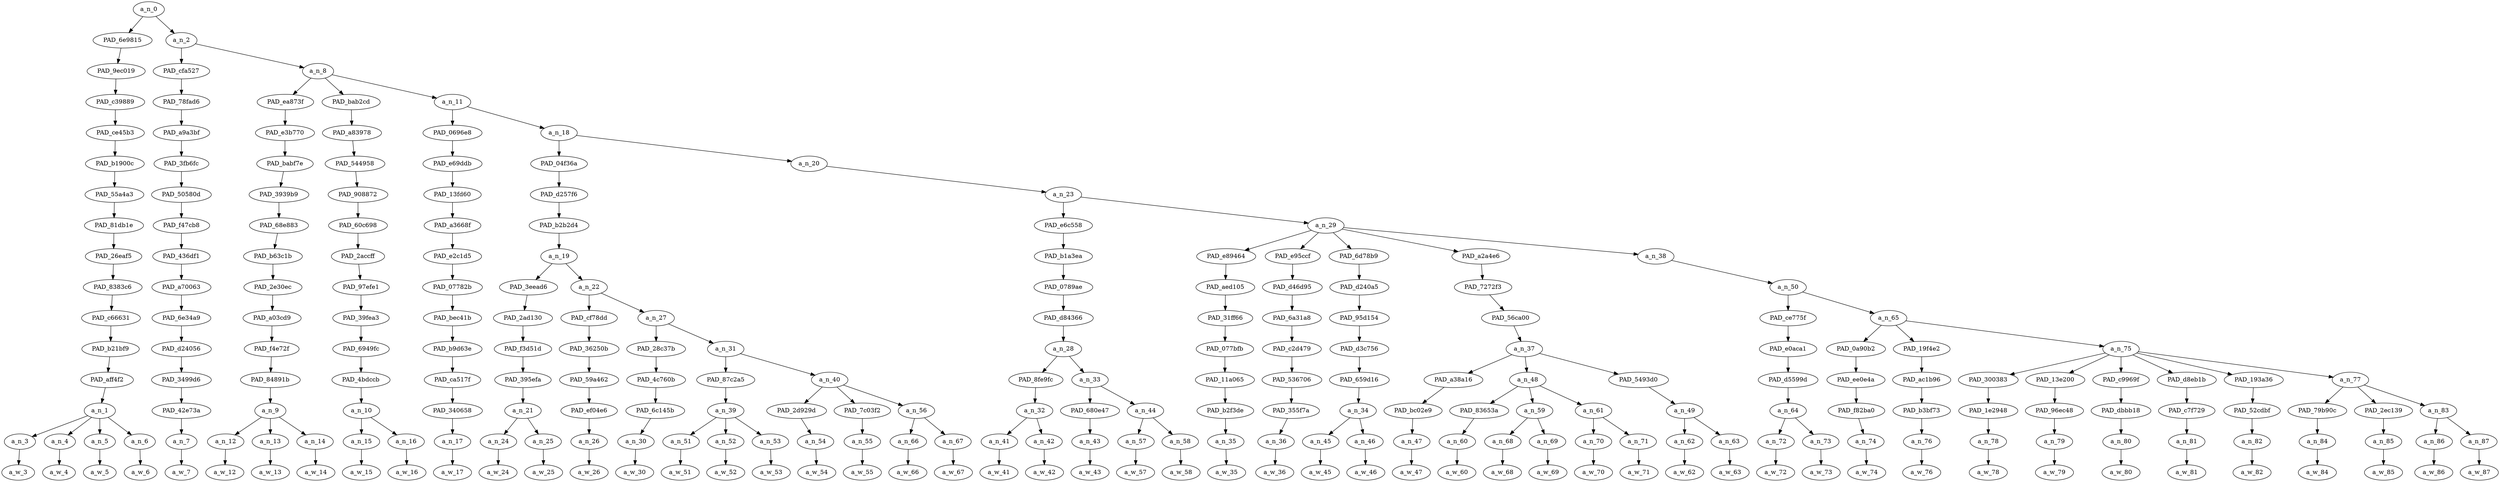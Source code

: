 strict digraph "" {
	a_n_0	[div_dir=1,
		index=0,
		level=15,
		pos="4.231746720679013,15!",
		text_span="[0, 1, 2, 3, 4, 5, 6, 7, 8, 9, 10, 11, 12, 13, 14, 15, 16, 17, 18, 19, 20, 21, 22, 23, 24, 25, 26, 27, 28, 29, 30, 31, 32, 33, 34, \
35, 36, 37, 38, 39, 40, 41, 42, 43, 44, 45, 46, 47, 48, 49, 50, 51]",
		value=1.00000000];
	PAD_6e9815	[div_dir=1,
		index=0,
		level=14,
		pos="1.5,14!",
		text_span="[0, 1, 2, 3]",
		value=0.14294753];
	a_n_0 -> PAD_6e9815;
	a_n_2	[div_dir=1,
		index=1,
		level=14,
		pos="6.9634934413580245,14!",
		text_span="[4, 5, 6, 7, 8, 9, 10, 11, 12, 13, 14, 15, 16, 17, 18, 19, 20, 21, 22, 23, 24, 25, 26, 27, 28, 29, 30, 31, 32, 33, 34, 35, 36, 37, \
38, 39, 40, 41, 42, 43, 44, 45, 46, 47, 48, 49, 50, 51]",
		value=0.85699679];
	a_n_0 -> a_n_2;
	PAD_9ec019	[div_dir=1,
		index=0,
		level=13,
		pos="1.5,13!",
		text_span="[0, 1, 2, 3]",
		value=0.14294753];
	PAD_6e9815 -> PAD_9ec019;
	PAD_c39889	[div_dir=1,
		index=0,
		level=12,
		pos="1.5,12!",
		text_span="[0, 1, 2, 3]",
		value=0.14294753];
	PAD_9ec019 -> PAD_c39889;
	PAD_ce45b3	[div_dir=1,
		index=0,
		level=11,
		pos="1.5,11!",
		text_span="[0, 1, 2, 3]",
		value=0.14294753];
	PAD_c39889 -> PAD_ce45b3;
	PAD_b1900c	[div_dir=1,
		index=0,
		level=10,
		pos="1.5,10!",
		text_span="[0, 1, 2, 3]",
		value=0.14294753];
	PAD_ce45b3 -> PAD_b1900c;
	PAD_55a4a3	[div_dir=1,
		index=0,
		level=9,
		pos="1.5,9!",
		text_span="[0, 1, 2, 3]",
		value=0.14294753];
	PAD_b1900c -> PAD_55a4a3;
	PAD_81db1e	[div_dir=1,
		index=0,
		level=8,
		pos="1.5,8!",
		text_span="[0, 1, 2, 3]",
		value=0.14294753];
	PAD_55a4a3 -> PAD_81db1e;
	PAD_26eaf5	[div_dir=1,
		index=0,
		level=7,
		pos="1.5,7!",
		text_span="[0, 1, 2, 3]",
		value=0.14294753];
	PAD_81db1e -> PAD_26eaf5;
	PAD_8383c6	[div_dir=1,
		index=0,
		level=6,
		pos="1.5,6!",
		text_span="[0, 1, 2, 3]",
		value=0.14294753];
	PAD_26eaf5 -> PAD_8383c6;
	PAD_c66631	[div_dir=1,
		index=0,
		level=5,
		pos="1.5,5!",
		text_span="[0, 1, 2, 3]",
		value=0.14294753];
	PAD_8383c6 -> PAD_c66631;
	PAD_b21bf9	[div_dir=1,
		index=0,
		level=4,
		pos="1.5,4!",
		text_span="[0, 1, 2, 3]",
		value=0.14294753];
	PAD_c66631 -> PAD_b21bf9;
	PAD_aff4f2	[div_dir=1,
		index=0,
		level=3,
		pos="1.5,3!",
		text_span="[0, 1, 2, 3]",
		value=0.14294753];
	PAD_b21bf9 -> PAD_aff4f2;
	a_n_1	[div_dir=1,
		index=0,
		level=2,
		pos="1.5,2!",
		text_span="[0, 1, 2, 3]",
		value=0.14294753];
	PAD_aff4f2 -> a_n_1;
	a_n_3	[div_dir=1,
		index=0,
		level=1,
		pos="0.0,1!",
		text_span="[0]",
		value=0.03291717];
	a_n_1 -> a_n_3;
	a_n_4	[div_dir=1,
		index=1,
		level=1,
		pos="1.0,1!",
		text_span="[1]",
		value=0.04195674];
	a_n_1 -> a_n_4;
	a_n_5	[div_dir=1,
		index=2,
		level=1,
		pos="2.0,1!",
		text_span="[2]",
		value=0.04127701];
	a_n_1 -> a_n_5;
	a_n_6	[div_dir=-1,
		index=3,
		level=1,
		pos="3.0,1!",
		text_span="[3]",
		value=0.02651330];
	a_n_1 -> a_n_6;
	a_w_3	[div_dir=0,
		index=0,
		level=0,
		pos="0,0!",
		text_span="[0]",
		value="<user>"];
	a_n_3 -> a_w_3;
	a_w_4	[div_dir=0,
		index=1,
		level=0,
		pos="1,0!",
		text_span="[1]",
		value="<user>1"];
	a_n_4 -> a_w_4;
	a_w_5	[div_dir=0,
		index=2,
		level=0,
		pos="2,0!",
		text_span="[2]",
		value="<user>2"];
	a_n_5 -> a_w_5;
	a_w_6	[div_dir=0,
		index=3,
		level=0,
		pos="3,0!",
		text_span="[3]",
		value=israel];
	a_n_6 -> a_w_6;
	PAD_cfa527	[div_dir=1,
		index=1,
		level=13,
		pos="4.0,13!",
		text_span="[4]",
		value=0.01287208];
	a_n_2 -> PAD_cfa527;
	a_n_8	[div_dir=1,
		index=2,
		level=13,
		pos="9.926986882716049,13!",
		text_span="[5, 6, 7, 8, 9, 10, 11, 12, 13, 14, 15, 16, 17, 18, 19, 20, 21, 22, 23, 24, 25, 26, 27, 28, 29, 30, 31, 32, 33, 34, 35, 36, 37, \
38, 39, 40, 41, 42, 43, 44, 45, 46, 47, 48, 49, 50, 51]",
		value=0.84411011];
	a_n_2 -> a_n_8;
	PAD_78fad6	[div_dir=1,
		index=1,
		level=12,
		pos="4.0,12!",
		text_span="[4]",
		value=0.01287208];
	PAD_cfa527 -> PAD_78fad6;
	PAD_a9a3bf	[div_dir=1,
		index=1,
		level=11,
		pos="4.0,11!",
		text_span="[4]",
		value=0.01287208];
	PAD_78fad6 -> PAD_a9a3bf;
	PAD_3fb6fc	[div_dir=1,
		index=1,
		level=10,
		pos="4.0,10!",
		text_span="[4]",
		value=0.01287208];
	PAD_a9a3bf -> PAD_3fb6fc;
	PAD_50580d	[div_dir=1,
		index=1,
		level=9,
		pos="4.0,9!",
		text_span="[4]",
		value=0.01287208];
	PAD_3fb6fc -> PAD_50580d;
	PAD_f47cb8	[div_dir=1,
		index=1,
		level=8,
		pos="4.0,8!",
		text_span="[4]",
		value=0.01287208];
	PAD_50580d -> PAD_f47cb8;
	PAD_436df1	[div_dir=1,
		index=1,
		level=7,
		pos="4.0,7!",
		text_span="[4]",
		value=0.01287208];
	PAD_f47cb8 -> PAD_436df1;
	PAD_a70063	[div_dir=1,
		index=1,
		level=6,
		pos="4.0,6!",
		text_span="[4]",
		value=0.01287208];
	PAD_436df1 -> PAD_a70063;
	PAD_6e34a9	[div_dir=1,
		index=1,
		level=5,
		pos="4.0,5!",
		text_span="[4]",
		value=0.01287208];
	PAD_a70063 -> PAD_6e34a9;
	PAD_d24056	[div_dir=1,
		index=1,
		level=4,
		pos="4.0,4!",
		text_span="[4]",
		value=0.01287208];
	PAD_6e34a9 -> PAD_d24056;
	PAD_3499d6	[div_dir=1,
		index=1,
		level=3,
		pos="4.0,3!",
		text_span="[4]",
		value=0.01287208];
	PAD_d24056 -> PAD_3499d6;
	PAD_42e73a	[div_dir=1,
		index=1,
		level=2,
		pos="4.0,2!",
		text_span="[4]",
		value=0.01287208];
	PAD_3499d6 -> PAD_42e73a;
	a_n_7	[div_dir=1,
		index=4,
		level=1,
		pos="4.0,1!",
		text_span="[4]",
		value=0.01287208];
	PAD_42e73a -> a_n_7;
	a_w_7	[div_dir=0,
		index=4,
		level=0,
		pos="4,0!",
		text_span="[4]",
		value=is];
	a_n_7 -> a_w_7;
	PAD_ea873f	[div_dir=1,
		index=2,
		level=12,
		pos="6.0,12!",
		text_span="[5, 6, 7]",
		value=0.03558330];
	a_n_8 -> PAD_ea873f;
	PAD_bab2cd	[div_dir=-1,
		index=3,
		level=12,
		pos="8.5,12!",
		text_span="[8, 9]",
		value=0.04117162];
	a_n_8 -> PAD_bab2cd;
	a_n_11	[div_dir=1,
		index=4,
		level=12,
		pos="15.280960648148149,12!",
		text_span="[10, 11, 12, 13, 14, 15, 16, 17, 18, 19, 20, 21, 22, 23, 24, 25, 26, 27, 28, 29, 30, 31, 32, 33, 34, 35, 36, 37, 38, 39, 40, 41, \
42, 43, 44, 45, 46, 47, 48, 49, 50, 51]",
		value=0.76734448];
	a_n_8 -> a_n_11;
	PAD_e3b770	[div_dir=1,
		index=2,
		level=11,
		pos="6.0,11!",
		text_span="[5, 6, 7]",
		value=0.03558330];
	PAD_ea873f -> PAD_e3b770;
	PAD_babf7e	[div_dir=1,
		index=2,
		level=10,
		pos="6.0,10!",
		text_span="[5, 6, 7]",
		value=0.03558330];
	PAD_e3b770 -> PAD_babf7e;
	PAD_3939b9	[div_dir=1,
		index=2,
		level=9,
		pos="6.0,9!",
		text_span="[5, 6, 7]",
		value=0.03558330];
	PAD_babf7e -> PAD_3939b9;
	PAD_68e883	[div_dir=1,
		index=2,
		level=8,
		pos="6.0,8!",
		text_span="[5, 6, 7]",
		value=0.03558330];
	PAD_3939b9 -> PAD_68e883;
	PAD_b63c1b	[div_dir=1,
		index=2,
		level=7,
		pos="6.0,7!",
		text_span="[5, 6, 7]",
		value=0.03558330];
	PAD_68e883 -> PAD_b63c1b;
	PAD_2e30ec	[div_dir=1,
		index=2,
		level=6,
		pos="6.0,6!",
		text_span="[5, 6, 7]",
		value=0.03558330];
	PAD_b63c1b -> PAD_2e30ec;
	PAD_a03cd9	[div_dir=1,
		index=2,
		level=5,
		pos="6.0,5!",
		text_span="[5, 6, 7]",
		value=0.03558330];
	PAD_2e30ec -> PAD_a03cd9;
	PAD_f4e72f	[div_dir=1,
		index=2,
		level=4,
		pos="6.0,4!",
		text_span="[5, 6, 7]",
		value=0.03558330];
	PAD_a03cd9 -> PAD_f4e72f;
	PAD_84891b	[div_dir=1,
		index=2,
		level=3,
		pos="6.0,3!",
		text_span="[5, 6, 7]",
		value=0.03558330];
	PAD_f4e72f -> PAD_84891b;
	a_n_9	[div_dir=1,
		index=2,
		level=2,
		pos="6.0,2!",
		text_span="[5, 6, 7]",
		value=0.03558330];
	PAD_84891b -> a_n_9;
	a_n_12	[div_dir=-1,
		index=5,
		level=1,
		pos="5.0,1!",
		text_span="[5]",
		value=0.00915418];
	a_n_9 -> a_n_12;
	a_n_13	[div_dir=1,
		index=6,
		level=1,
		pos="6.0,1!",
		text_span="[6]",
		value=0.00905999];
	a_n_9 -> a_n_13;
	a_n_14	[div_dir=1,
		index=7,
		level=1,
		pos="7.0,1!",
		text_span="[7]",
		value=0.01734701];
	a_n_9 -> a_n_14;
	a_w_12	[div_dir=0,
		index=5,
		level=0,
		pos="5,0!",
		text_span="[5]",
		value=the];
	a_n_12 -> a_w_12;
	a_w_13	[div_dir=0,
		index=6,
		level=0,
		pos="6,0!",
		text_span="[6]",
		value=only];
	a_n_13 -> a_w_13;
	a_w_14	[div_dir=0,
		index=7,
		level=0,
		pos="7,0!",
		text_span="[7]",
		value=democracy];
	a_n_14 -> a_w_14;
	PAD_a83978	[div_dir=-1,
		index=3,
		level=11,
		pos="8.5,11!",
		text_span="[8, 9]",
		value=0.04117162];
	PAD_bab2cd -> PAD_a83978;
	PAD_544958	[div_dir=-1,
		index=3,
		level=10,
		pos="8.5,10!",
		text_span="[8, 9]",
		value=0.04117162];
	PAD_a83978 -> PAD_544958;
	PAD_908872	[div_dir=-1,
		index=3,
		level=9,
		pos="8.5,9!",
		text_span="[8, 9]",
		value=0.04117162];
	PAD_544958 -> PAD_908872;
	PAD_60c698	[div_dir=-1,
		index=3,
		level=8,
		pos="8.5,8!",
		text_span="[8, 9]",
		value=0.04117162];
	PAD_908872 -> PAD_60c698;
	PAD_2accff	[div_dir=-1,
		index=3,
		level=7,
		pos="8.5,7!",
		text_span="[8, 9]",
		value=0.04117162];
	PAD_60c698 -> PAD_2accff;
	PAD_97efe1	[div_dir=-1,
		index=3,
		level=6,
		pos="8.5,6!",
		text_span="[8, 9]",
		value=0.04117162];
	PAD_2accff -> PAD_97efe1;
	PAD_39fea3	[div_dir=-1,
		index=3,
		level=5,
		pos="8.5,5!",
		text_span="[8, 9]",
		value=0.04117162];
	PAD_97efe1 -> PAD_39fea3;
	PAD_6949fc	[div_dir=-1,
		index=3,
		level=4,
		pos="8.5,4!",
		text_span="[8, 9]",
		value=0.04117162];
	PAD_39fea3 -> PAD_6949fc;
	PAD_4bdccb	[div_dir=-1,
		index=3,
		level=3,
		pos="8.5,3!",
		text_span="[8, 9]",
		value=0.04117162];
	PAD_6949fc -> PAD_4bdccb;
	a_n_10	[div_dir=-1,
		index=3,
		level=2,
		pos="8.5,2!",
		text_span="[8, 9]",
		value=0.04117162];
	PAD_4bdccb -> a_n_10;
	a_n_15	[div_dir=1,
		index=8,
		level=1,
		pos="8.0,1!",
		text_span="[8]",
		value=0.00716960];
	a_n_10 -> a_n_15;
	a_n_16	[div_dir=-1,
		index=9,
		level=1,
		pos="9.0,1!",
		text_span="[9]",
		value=0.03400179];
	a_n_10 -> a_n_16;
	a_w_15	[div_dir=0,
		index=8,
		level=0,
		pos="8,0!",
		text_span="[8]",
		value=of];
	a_n_15 -> a_w_15;
	a_w_16	[div_dir=0,
		index=9,
		level=0,
		pos="9,0!",
		text_span="[9]",
		value="m.e."];
	a_n_16 -> a_w_16;
	PAD_0696e8	[div_dir=1,
		index=4,
		level=11,
		pos="10.0,11!",
		text_span="[10]",
		value=0.00903858];
	a_n_11 -> PAD_0696e8;
	a_n_18	[div_dir=1,
		index=5,
		level=11,
		pos="20.561921296296298,11!",
		text_span="[11, 12, 13, 14, 15, 16, 17, 18, 19, 20, 21, 22, 23, 24, 25, 26, 27, 28, 29, 30, 31, 32, 33, 34, 35, 36, 37, 38, 39, 40, 41, 42, \
43, 44, 45, 46, 47, 48, 49, 50, 51]",
		value=0.75829965];
	a_n_11 -> a_n_18;
	PAD_e69ddb	[div_dir=1,
		index=4,
		level=10,
		pos="10.0,10!",
		text_span="[10]",
		value=0.00903858];
	PAD_0696e8 -> PAD_e69ddb;
	PAD_13fd60	[div_dir=1,
		index=4,
		level=9,
		pos="10.0,9!",
		text_span="[10]",
		value=0.00903858];
	PAD_e69ddb -> PAD_13fd60;
	PAD_a3668f	[div_dir=1,
		index=4,
		level=8,
		pos="10.0,8!",
		text_span="[10]",
		value=0.00903858];
	PAD_13fd60 -> PAD_a3668f;
	PAD_e2c1d5	[div_dir=1,
		index=4,
		level=7,
		pos="10.0,7!",
		text_span="[10]",
		value=0.00903858];
	PAD_a3668f -> PAD_e2c1d5;
	PAD_07782b	[div_dir=1,
		index=4,
		level=6,
		pos="10.0,6!",
		text_span="[10]",
		value=0.00903858];
	PAD_e2c1d5 -> PAD_07782b;
	PAD_bec41b	[div_dir=1,
		index=4,
		level=5,
		pos="10.0,5!",
		text_span="[10]",
		value=0.00903858];
	PAD_07782b -> PAD_bec41b;
	PAD_b9d63e	[div_dir=1,
		index=4,
		level=4,
		pos="10.0,4!",
		text_span="[10]",
		value=0.00903858];
	PAD_bec41b -> PAD_b9d63e;
	PAD_ca517f	[div_dir=1,
		index=4,
		level=3,
		pos="10.0,3!",
		text_span="[10]",
		value=0.00903858];
	PAD_b9d63e -> PAD_ca517f;
	PAD_340658	[div_dir=1,
		index=4,
		level=2,
		pos="10.0,2!",
		text_span="[10]",
		value=0.00903858];
	PAD_ca517f -> PAD_340658;
	a_n_17	[div_dir=1,
		index=10,
		level=1,
		pos="10.0,1!",
		text_span="[10]",
		value=0.00903858];
	PAD_340658 -> a_n_17;
	a_w_17	[div_dir=0,
		index=10,
		level=0,
		pos="10,0!",
		text_span="[10]",
		value=with];
	a_n_17 -> a_w_17;
	PAD_04f36a	[div_dir=-1,
		index=5,
		level=10,
		pos="12.947916666666668,10!",
		text_span="[11, 12, 13, 14, 15, 16, 17, 18, 19, 20, 21]",
		value=0.16736187];
	a_n_18 -> PAD_04f36a;
	a_n_20	[div_dir=1,
		index=6,
		level=10,
		pos="28.175925925925927,10!",
		text_span="[22, 23, 24, 25, 26, 27, 28, 29, 30, 31, 32, 33, 34, 35, 36, 37, 38, 39, 40, 41, 42, 43, 44, 45, 46, 47, 48, 49, 50, 51]",
		value=0.59093533];
	a_n_18 -> a_n_20;
	PAD_d257f6	[div_dir=-1,
		index=5,
		level=9,
		pos="12.947916666666668,9!",
		text_span="[11, 12, 13, 14, 15, 16, 17, 18, 19, 20, 21]",
		value=0.16736187];
	PAD_04f36a -> PAD_d257f6;
	PAD_b2b2d4	[div_dir=-1,
		index=5,
		level=8,
		pos="12.947916666666668,8!",
		text_span="[11, 12, 13, 14, 15, 16, 17, 18, 19, 20, 21]",
		value=0.16736187];
	PAD_d257f6 -> PAD_b2b2d4;
	a_n_19	[div_dir=-1,
		index=5,
		level=7,
		pos="12.947916666666668,7!",
		text_span="[11, 12, 13, 14, 15, 16, 17, 18, 19, 20, 21]",
		value=0.16736187];
	PAD_b2b2d4 -> a_n_19;
	PAD_3eead6	[div_dir=-1,
		index=5,
		level=6,
		pos="11.5,6!",
		text_span="[11, 12]",
		value=0.04179420];
	a_n_19 -> PAD_3eead6;
	a_n_22	[div_dir=1,
		index=6,
		level=6,
		pos="14.395833333333334,6!",
		text_span="[13, 14, 15, 16, 17, 18, 19, 20, 21]",
		value=0.12555191];
	a_n_19 -> a_n_22;
	PAD_2ad130	[div_dir=-1,
		index=5,
		level=5,
		pos="11.5,5!",
		text_span="[11, 12]",
		value=0.04179420];
	PAD_3eead6 -> PAD_2ad130;
	PAD_f3d51d	[div_dir=-1,
		index=5,
		level=4,
		pos="11.5,4!",
		text_span="[11, 12]",
		value=0.04179420];
	PAD_2ad130 -> PAD_f3d51d;
	PAD_395efa	[div_dir=-1,
		index=5,
		level=3,
		pos="11.5,3!",
		text_span="[11, 12]",
		value=0.04179420];
	PAD_f3d51d -> PAD_395efa;
	a_n_21	[div_dir=-1,
		index=5,
		level=2,
		pos="11.5,2!",
		text_span="[11, 12]",
		value=0.04179420];
	PAD_395efa -> a_n_21;
	a_n_24	[div_dir=1,
		index=11,
		level=1,
		pos="11.0,1!",
		text_span="[11]",
		value=0.01461535];
	a_n_21 -> a_n_24;
	a_n_25	[div_dir=-1,
		index=12,
		level=1,
		pos="12.0,1!",
		text_span="[12]",
		value=0.02709837];
	a_n_21 -> a_n_25;
	a_w_24	[div_dir=0,
		index=11,
		level=0,
		pos="11,0!",
		text_span="[11]",
		value=right];
	a_n_24 -> a_w_24;
	a_w_25	[div_dir=0,
		index=12,
		level=0,
		pos="12,0!",
		text_span="[12]",
		value=humans];
	a_n_25 -> a_w_25;
	PAD_cf78dd	[div_dir=1,
		index=6,
		level=5,
		pos="13.0,5!",
		text_span="[13]",
		value=0.00766589];
	a_n_22 -> PAD_cf78dd;
	a_n_27	[div_dir=1,
		index=7,
		level=5,
		pos="15.791666666666668,5!",
		text_span="[14, 15, 16, 17, 18, 19, 20, 21]",
		value=0.11786632];
	a_n_22 -> a_n_27;
	PAD_36250b	[div_dir=1,
		index=6,
		level=4,
		pos="13.0,4!",
		text_span="[13]",
		value=0.00766589];
	PAD_cf78dd -> PAD_36250b;
	PAD_59a462	[div_dir=1,
		index=6,
		level=3,
		pos="13.0,3!",
		text_span="[13]",
		value=0.00766589];
	PAD_36250b -> PAD_59a462;
	PAD_ef04e6	[div_dir=1,
		index=6,
		level=2,
		pos="13.0,2!",
		text_span="[13]",
		value=0.00766589];
	PAD_59a462 -> PAD_ef04e6;
	a_n_26	[div_dir=1,
		index=13,
		level=1,
		pos="13.0,1!",
		text_span="[13]",
		value=0.00766589];
	PAD_ef04e6 -> a_n_26;
	a_w_26	[div_dir=0,
		index=13,
		level=0,
		pos="13,0!",
		text_span="[13]",
		value=from];
	a_n_26 -> a_w_26;
	PAD_28c37b	[div_dir=1,
		index=7,
		level=4,
		pos="14.0,4!",
		text_span="[14]",
		value=0.01010755];
	a_n_27 -> PAD_28c37b;
	a_n_31	[div_dir=-1,
		index=8,
		level=4,
		pos="17.583333333333336,4!",
		text_span="[15, 16, 17, 18, 19, 20, 21]",
		value=0.10774189];
	a_n_27 -> a_n_31;
	PAD_4c760b	[div_dir=1,
		index=7,
		level=3,
		pos="14.0,3!",
		text_span="[14]",
		value=0.01010755];
	PAD_28c37b -> PAD_4c760b;
	PAD_6c145b	[div_dir=1,
		index=7,
		level=2,
		pos="14.0,2!",
		text_span="[14]",
		value=0.01010755];
	PAD_4c760b -> PAD_6c145b;
	a_n_30	[div_dir=1,
		index=14,
		level=1,
		pos="14.0,1!",
		text_span="[14]",
		value=0.01010755];
	PAD_6c145b -> a_n_30;
	a_w_30	[div_dir=0,
		index=14,
		level=0,
		pos="14,0!",
		text_span="[14]",
		value=where];
	a_n_30 -> a_w_30;
	PAD_87c2a5	[div_dir=-1,
		index=8,
		level=3,
		pos="16.0,3!",
		text_span="[15, 16, 17]",
		value=0.05989047];
	a_n_31 -> PAD_87c2a5;
	a_n_40	[div_dir=1,
		index=9,
		level=3,
		pos="19.166666666666668,3!",
		text_span="[18, 19, 20, 21]",
		value=0.04784689];
	a_n_31 -> a_n_40;
	a_n_39	[div_dir=-1,
		index=8,
		level=2,
		pos="16.0,2!",
		text_span="[15, 16, 17]",
		value=0.05989047];
	PAD_87c2a5 -> a_n_39;
	a_n_51	[div_dir=1,
		index=15,
		level=1,
		pos="15.0,1!",
		text_span="[15]",
		value=0.00975482];
	a_n_39 -> a_n_51;
	a_n_52	[div_dir=1,
		index=16,
		level=1,
		pos="16.0,1!",
		text_span="[16]",
		value=0.01278999];
	a_n_39 -> a_n_52;
	a_n_53	[div_dir=-1,
		index=17,
		level=1,
		pos="17.0,1!",
		text_span="[17]",
		value=0.03728364];
	a_n_39 -> a_n_53;
	a_w_51	[div_dir=0,
		index=15,
		level=0,
		pos="15,0!",
		text_span="[15]",
		value=no];
	a_n_51 -> a_w_51;
	a_w_52	[div_dir=0,
		index=16,
		level=0,
		pos="16,0!",
		text_span="[16]",
		value=one];
	a_n_52 -> a_w_52;
	a_w_53	[div_dir=0,
		index=17,
		level=0,
		pos="17,0!",
		text_span="[17]",
		value=muslim];
	a_n_53 -> a_w_53;
	PAD_2d929d	[div_dir=1,
		index=9,
		level=2,
		pos="18.0,2!",
		text_span="[18]",
		value=0.01265111];
	a_n_40 -> PAD_2d929d;
	PAD_7c03f2	[div_dir=1,
		index=10,
		level=2,
		pos="19.0,2!",
		text_span="[19]",
		value=0.01497336];
	a_n_40 -> PAD_7c03f2;
	a_n_56	[div_dir=1,
		index=11,
		level=2,
		pos="20.5,2!",
		text_span="[20, 21]",
		value=0.02017393];
	a_n_40 -> a_n_56;
	a_n_54	[div_dir=1,
		index=18,
		level=1,
		pos="18.0,1!",
		text_span="[18]",
		value=0.01265111];
	PAD_2d929d -> a_n_54;
	a_w_54	[div_dir=0,
		index=18,
		level=0,
		pos="18,0!",
		text_span="[18]",
		value=is1];
	a_n_54 -> a_w_54;
	a_n_55	[div_dir=1,
		index=19,
		level=1,
		pos="19.0,1!",
		text_span="[19]",
		value=0.01497336];
	PAD_7c03f2 -> a_n_55;
	a_w_55	[div_dir=0,
		index=19,
		level=0,
		pos="19,0!",
		text_span="[19]",
		value=refugee];
	a_n_55 -> a_w_55;
	a_n_66	[div_dir=1,
		index=20,
		level=1,
		pos="20.0,1!",
		text_span="[20]",
		value=0.00846041];
	a_n_56 -> a_n_66;
	a_n_67	[div_dir=1,
		index=21,
		level=1,
		pos="21.0,1!",
		text_span="[21]",
		value=0.01167944];
	a_n_56 -> a_n_67;
	a_w_66	[div_dir=0,
		index=20,
		level=0,
		pos="20,0!",
		text_span="[20]",
		value=in];
	a_n_66 -> a_w_66;
	a_w_67	[div_dir=0,
		index=21,
		level=0,
		pos="21,0!",
		text_span="[21]",
		value=eu];
	a_n_67 -> a_w_67;
	a_n_23	[div_dir=1,
		index=6,
		level=9,
		pos="28.175925925925927,9!",
		text_span="[22, 23, 24, 25, 26, 27, 28, 29, 30, 31, 32, 33, 34, 35, 36, 37, 38, 39, 40, 41, 42, 43, 44, 45, 46, 47, 48, 49, 50, 51]",
		value=0.59092396];
	a_n_20 -> a_n_23;
	PAD_e6c558	[div_dir=1,
		index=6,
		level=8,
		pos="23.625,8!",
		text_span="[22, 23, 24, 25, 26]",
		value=0.07034533];
	a_n_23 -> PAD_e6c558;
	a_n_29	[div_dir=1,
		index=7,
		level=8,
		pos="32.726851851851855,8!",
		text_span="[27, 28, 29, 30, 31, 32, 33, 34, 35, 36, 37, 38, 39, 40, 41, 42, 43, 44, 45, 46, 47, 48, 49, 50, 51]",
		value=0.52056727];
	a_n_23 -> a_n_29;
	PAD_b1a3ea	[div_dir=1,
		index=6,
		level=7,
		pos="23.625,7!",
		text_span="[22, 23, 24, 25, 26]",
		value=0.07034533];
	PAD_e6c558 -> PAD_b1a3ea;
	PAD_0789ae	[div_dir=1,
		index=7,
		level=6,
		pos="23.625,6!",
		text_span="[22, 23, 24, 25, 26]",
		value=0.07034533];
	PAD_b1a3ea -> PAD_0789ae;
	PAD_d84366	[div_dir=1,
		index=8,
		level=5,
		pos="23.625,5!",
		text_span="[22, 23, 24, 25, 26]",
		value=0.07034533];
	PAD_0789ae -> PAD_d84366;
	a_n_28	[div_dir=1,
		index=9,
		level=4,
		pos="23.625,4!",
		text_span="[22, 23, 24, 25, 26]",
		value=0.07034533];
	PAD_d84366 -> a_n_28;
	PAD_8fe9fc	[div_dir=-1,
		index=10,
		level=3,
		pos="22.5,3!",
		text_span="[22, 23]",
		value=0.03424508];
	a_n_28 -> PAD_8fe9fc;
	a_n_33	[div_dir=1,
		index=11,
		level=3,
		pos="24.75,3!",
		text_span="[24, 25, 26]",
		value=0.03608474];
	a_n_28 -> a_n_33;
	a_n_32	[div_dir=-1,
		index=12,
		level=2,
		pos="22.5,2!",
		text_span="[22, 23]",
		value=0.03424508];
	PAD_8fe9fc -> a_n_32;
	a_n_41	[div_dir=-1,
		index=22,
		level=1,
		pos="22.0,1!",
		text_span="[22]",
		value=0.00885661];
	a_n_32 -> a_n_41;
	a_n_42	[div_dir=1,
		index=23,
		level=1,
		pos="23.0,1!",
		text_span="[23]",
		value=0.02538482];
	a_n_32 -> a_n_42;
	a_w_41	[div_dir=0,
		index=22,
		level=0,
		pos="22,0!",
		text_span="[22]",
		value=the1];
	a_n_41 -> a_w_41;
	a_w_42	[div_dir=0,
		index=23,
		level=0,
		pos="23,0!",
		text_span="[23]",
		value=iranians];
	a_n_42 -> a_w_42;
	PAD_680e47	[div_dir=1,
		index=13,
		level=2,
		pos="24.0,2!",
		text_span="[24]",
		value=0.00825535];
	a_n_33 -> PAD_680e47;
	a_n_44	[div_dir=1,
		index=14,
		level=2,
		pos="25.5,2!",
		text_span="[25, 26]",
		value=0.02780418];
	a_n_33 -> a_n_44;
	a_n_43	[div_dir=1,
		index=24,
		level=1,
		pos="24.0,1!",
		text_span="[24]",
		value=0.00825535];
	PAD_680e47 -> a_n_43;
	a_w_43	[div_dir=0,
		index=24,
		level=0,
		pos="24,0!",
		text_span="[24]",
		value=in1];
	a_n_43 -> a_w_43;
	a_n_57	[div_dir=1,
		index=25,
		level=1,
		pos="25.0,1!",
		text_span="[25]",
		value=0.01122604];
	a_n_44 -> a_n_57;
	a_n_58	[div_dir=-1,
		index=26,
		level=1,
		pos="26.0,1!",
		text_span="[26]",
		value=0.01657209];
	a_n_44 -> a_n_58;
	a_w_57	[div_dir=0,
		index=25,
		level=0,
		pos="25,0!",
		text_span="[25]",
		value=eu1];
	a_n_57 -> a_w_57;
	a_w_58	[div_dir=0,
		index=26,
		level=0,
		pos="26,0!",
		text_span="[26]",
		value=refugees];
	a_n_58 -> a_w_58;
	PAD_e89464	[div_dir=-1,
		index=8,
		level=7,
		pos="29.0,7!",
		text_span="[29]",
		value=0.00797117];
	a_n_29 -> PAD_e89464;
	PAD_e95ccf	[div_dir=1,
		index=9,
		level=7,
		pos="30.0,7!",
		text_span="[30]",
		value=0.00749048];
	a_n_29 -> PAD_e95ccf;
	PAD_6d78b9	[div_dir=1,
		index=7,
		level=7,
		pos="27.5,7!",
		text_span="[27, 28]",
		value=0.03091244];
	a_n_29 -> PAD_6d78b9;
	PAD_a2a4e6	[div_dir=1,
		index=10,
		level=7,
		pos="34.166666666666664,7!",
		text_span="[31, 32, 33, 34, 35, 36, 37, 38]",
		value=0.08582294];
	a_n_29 -> PAD_a2a4e6;
	a_n_38	[div_dir=-1,
		index=11,
		level=7,
		pos="42.967592592592595,7!",
		text_span="[39, 40, 41, 42, 43, 44, 45, 46, 47, 48, 49, 50, 51]",
		value=0.38836451];
	a_n_29 -> a_n_38;
	PAD_aed105	[div_dir=-1,
		index=9,
		level=6,
		pos="29.0,6!",
		text_span="[29]",
		value=0.00797117];
	PAD_e89464 -> PAD_aed105;
	PAD_31ff66	[div_dir=-1,
		index=10,
		level=5,
		pos="29.0,5!",
		text_span="[29]",
		value=0.00797117];
	PAD_aed105 -> PAD_31ff66;
	PAD_077bfb	[div_dir=-1,
		index=11,
		level=4,
		pos="29.0,4!",
		text_span="[29]",
		value=0.00797117];
	PAD_31ff66 -> PAD_077bfb;
	PAD_11a065	[div_dir=-1,
		index=13,
		level=3,
		pos="29.0,3!",
		text_span="[29]",
		value=0.00797117];
	PAD_077bfb -> PAD_11a065;
	PAD_b2f3de	[div_dir=-1,
		index=16,
		level=2,
		pos="29.0,2!",
		text_span="[29]",
		value=0.00797117];
	PAD_11a065 -> PAD_b2f3de;
	a_n_35	[div_dir=-1,
		index=29,
		level=1,
		pos="29.0,1!",
		text_span="[29]",
		value=0.00797117];
	PAD_b2f3de -> a_n_35;
	a_w_35	[div_dir=0,
		index=29,
		level=0,
		pos="29,0!",
		text_span="[29]",
		value=and];
	a_n_35 -> a_w_35;
	PAD_d46d95	[div_dir=1,
		index=10,
		level=6,
		pos="30.0,6!",
		text_span="[30]",
		value=0.00749048];
	PAD_e95ccf -> PAD_d46d95;
	PAD_6a31a8	[div_dir=1,
		index=11,
		level=5,
		pos="30.0,5!",
		text_span="[30]",
		value=0.00749048];
	PAD_d46d95 -> PAD_6a31a8;
	PAD_c2d479	[div_dir=1,
		index=12,
		level=4,
		pos="30.0,4!",
		text_span="[30]",
		value=0.00749048];
	PAD_6a31a8 -> PAD_c2d479;
	PAD_536706	[div_dir=1,
		index=14,
		level=3,
		pos="30.0,3!",
		text_span="[30]",
		value=0.00749048];
	PAD_c2d479 -> PAD_536706;
	PAD_355f7a	[div_dir=1,
		index=17,
		level=2,
		pos="30.0,2!",
		text_span="[30]",
		value=0.00749048];
	PAD_536706 -> PAD_355f7a;
	a_n_36	[div_dir=1,
		index=30,
		level=1,
		pos="30.0,1!",
		text_span="[30]",
		value=0.00749048];
	PAD_355f7a -> a_n_36;
	a_w_36	[div_dir=0,
		index=30,
		level=0,
		pos="30,0!",
		text_span="[30]",
		value=often];
	a_n_36 -> a_w_36;
	PAD_d240a5	[div_dir=1,
		index=8,
		level=6,
		pos="27.5,6!",
		text_span="[27, 28]",
		value=0.03091244];
	PAD_6d78b9 -> PAD_d240a5;
	PAD_95d154	[div_dir=1,
		index=9,
		level=5,
		pos="27.5,5!",
		text_span="[27, 28]",
		value=0.03091244];
	PAD_d240a5 -> PAD_95d154;
	PAD_d3c756	[div_dir=1,
		index=10,
		level=4,
		pos="27.5,4!",
		text_span="[27, 28]",
		value=0.03091244];
	PAD_95d154 -> PAD_d3c756;
	PAD_659d16	[div_dir=1,
		index=12,
		level=3,
		pos="27.5,3!",
		text_span="[27, 28]",
		value=0.03091244];
	PAD_d3c756 -> PAD_659d16;
	a_n_34	[div_dir=1,
		index=15,
		level=2,
		pos="27.5,2!",
		text_span="[27, 28]",
		value=0.03091244];
	PAD_659d16 -> a_n_34;
	a_n_45	[div_dir=1,
		index=27,
		level=1,
		pos="27.0,1!",
		text_span="[27]",
		value=0.00863336];
	a_n_34 -> a_n_45;
	a_n_46	[div_dir=1,
		index=28,
		level=1,
		pos="28.0,1!",
		text_span="[28]",
		value=0.02225597];
	a_n_34 -> a_n_46;
	a_w_45	[div_dir=0,
		index=27,
		level=0,
		pos="27,0!",
		text_span="[27]",
		value=are];
	a_n_45 -> a_w_45;
	a_w_46	[div_dir=0,
		index=28,
		level=0,
		pos="28,0!",
		text_span="[28]",
		value=milions];
	a_n_46 -> a_w_46;
	PAD_7272f3	[div_dir=1,
		index=11,
		level=6,
		pos="34.166666666666664,6!",
		text_span="[31, 32, 33, 34, 35, 36, 37, 38]",
		value=0.08582294];
	PAD_a2a4e6 -> PAD_7272f3;
	PAD_56ca00	[div_dir=1,
		index=12,
		level=5,
		pos="34.166666666666664,5!",
		text_span="[31, 32, 33, 34, 35, 36, 37, 38]",
		value=0.08582294];
	PAD_7272f3 -> PAD_56ca00;
	a_n_37	[div_dir=1,
		index=13,
		level=4,
		pos="34.166666666666664,4!",
		text_span="[31, 32, 33, 34, 35, 36, 37, 38]",
		value=0.08582294];
	PAD_56ca00 -> a_n_37;
	PAD_a38a16	[div_dir=1,
		index=15,
		level=3,
		pos="31.0,3!",
		text_span="[31]",
		value=0.00727717];
	a_n_37 -> PAD_a38a16;
	a_n_48	[div_dir=1,
		index=16,
		level=3,
		pos="34.0,3!",
		text_span="[32, 33, 34, 35, 36]",
		value=0.05433867];
	a_n_37 -> a_n_48;
	PAD_5493d0	[div_dir=1,
		index=17,
		level=3,
		pos="37.5,3!",
		text_span="[37, 38]",
		value=0.02416340];
	a_n_37 -> PAD_5493d0;
	PAD_bc02e9	[div_dir=1,
		index=18,
		level=2,
		pos="31.0,2!",
		text_span="[31]",
		value=0.00727717];
	PAD_a38a16 -> PAD_bc02e9;
	a_n_47	[div_dir=1,
		index=31,
		level=1,
		pos="31.0,1!",
		text_span="[31]",
		value=0.00727717];
	PAD_bc02e9 -> a_n_47;
	a_w_47	[div_dir=0,
		index=31,
		level=0,
		pos="31,0!",
		text_span="[31]",
		value=are1];
	a_n_47 -> a_w_47;
	PAD_83653a	[div_dir=1,
		index=20,
		level=2,
		pos="34.0,2!",
		text_span="[34]",
		value=0.00741279];
	a_n_48 -> PAD_83653a;
	a_n_59	[div_dir=1,
		index=19,
		level=2,
		pos="32.5,2!",
		text_span="[32, 33]",
		value=0.02535180];
	a_n_48 -> a_n_59;
	a_n_61	[div_dir=-1,
		index=21,
		level=2,
		pos="35.5,2!",
		text_span="[35, 36]",
		value=0.02153593];
	a_n_48 -> a_n_61;
	a_n_60	[div_dir=1,
		index=34,
		level=1,
		pos="34.0,1!",
		text_span="[34]",
		value=0.00741279];
	PAD_83653a -> a_n_60;
	a_w_60	[div_dir=0,
		index=34,
		level=0,
		pos="34,0!",
		text_span="[34]",
		value=and1];
	a_n_60 -> a_w_60;
	a_n_68	[div_dir=1,
		index=32,
		level=1,
		pos="32.0,1!",
		text_span="[32]",
		value=0.00692614];
	a_n_59 -> a_n_68;
	a_n_69	[div_dir=1,
		index=33,
		level=1,
		pos="33.0,1!",
		text_span="[33]",
		value=0.01837191];
	a_n_59 -> a_n_69;
	a_w_68	[div_dir=0,
		index=32,
		level=0,
		pos="32,0!",
		text_span="[32]",
		value=very];
	a_n_68 -> a_w_68;
	a_w_69	[div_dir=0,
		index=33,
		level=0,
		pos="33,0!",
		text_span="[33]",
		value=professionale];
	a_n_69 -> a_w_69;
	a_n_70	[div_dir=1,
		index=35,
		level=1,
		pos="35.0,1!",
		text_span="[35]",
		value=0.00908366];
	a_n_61 -> a_n_70;
	a_n_71	[div_dir=-1,
		index=36,
		level=1,
		pos="36.0,1!",
		text_span="[36]",
		value=0.01244654];
	a_n_61 -> a_n_71;
	a_w_70	[div_dir=0,
		index=35,
		level=0,
		pos="35,0!",
		text_span="[35]",
		value=high];
	a_n_70 -> a_w_70;
	a_w_71	[div_dir=0,
		index=36,
		level=0,
		pos="36,0!",
		text_span="[36]",
		value=education];
	a_n_71 -> a_w_71;
	a_n_49	[div_dir=1,
		index=22,
		level=2,
		pos="37.5,2!",
		text_span="[37, 38]",
		value=0.02416340];
	PAD_5493d0 -> a_n_49;
	a_n_62	[div_dir=1,
		index=37,
		level=1,
		pos="37.0,1!",
		text_span="[37]",
		value=0.00973088];
	a_n_49 -> a_n_62;
	a_n_63	[div_dir=-1,
		index=38,
		level=1,
		pos="38.0,1!",
		text_span="[38]",
		value=0.01442140];
	a_n_49 -> a_n_63;
	a_w_62	[div_dir=0,
		index=37,
		level=0,
		pos="37,0!",
		text_span="[37]",
		value=around];
	a_n_62 -> a_w_62;
	a_w_63	[div_dir=0,
		index=38,
		level=0,
		pos="38,0!",
		text_span="[38]",
		value=israel1];
	a_n_63 -> a_w_63;
	a_n_50	[div_dir=-1,
		index=12,
		level=6,
		pos="42.967592592592595,6!",
		text_span="[39, 40, 41, 42, 43, 44, 45, 46, 47, 48, 49, 50, 51]",
		value=0.38833240];
	a_n_38 -> a_n_50;
	PAD_ce775f	[div_dir=1,
		index=13,
		level=5,
		pos="39.5,5!",
		text_span="[39, 40]",
		value=0.02063071];
	a_n_50 -> PAD_ce775f;
	a_n_65	[div_dir=-1,
		index=14,
		level=5,
		pos="46.43518518518518,5!",
		text_span="[41, 42, 43, 44, 45, 46, 47, 48, 49, 50, 51]",
		value=0.36766957];
	a_n_50 -> a_n_65;
	PAD_e0aca1	[div_dir=1,
		index=14,
		level=4,
		pos="39.5,4!",
		text_span="[39, 40]",
		value=0.02063071];
	PAD_ce775f -> PAD_e0aca1;
	PAD_d5599d	[div_dir=1,
		index=18,
		level=3,
		pos="39.5,3!",
		text_span="[39, 40]",
		value=0.02063071];
	PAD_e0aca1 -> PAD_d5599d;
	a_n_64	[div_dir=1,
		index=23,
		level=2,
		pos="39.5,2!",
		text_span="[39, 40]",
		value=0.02063071];
	PAD_d5599d -> a_n_64;
	a_n_72	[div_dir=-1,
		index=39,
		level=1,
		pos="39.0,1!",
		text_span="[39]",
		value=0.01038206];
	a_n_64 -> a_n_72;
	a_n_73	[div_dir=1,
		index=40,
		level=1,
		pos="40.0,1!",
		text_span="[40]",
		value=0.01024215];
	a_n_64 -> a_n_73;
	a_w_72	[div_dir=0,
		index=39,
		level=0,
		pos="39,0!",
		text_span="[39]",
		value=the2];
	a_n_72 -> a_w_72;
	a_w_73	[div_dir=0,
		index=40,
		level=0,
		pos="40,0!",
		text_span="[40]",
		value=others];
	a_n_73 -> a_w_73;
	PAD_0a90b2	[div_dir=1,
		index=15,
		level=4,
		pos="41.0,4!",
		text_span="[41]",
		value=0.01657270];
	a_n_65 -> PAD_0a90b2;
	PAD_19f4e2	[div_dir=1,
		index=17,
		level=4,
		pos="51.0,4!",
		text_span="[51]",
		value=0.01757340];
	a_n_65 -> PAD_19f4e2;
	a_n_75	[div_dir=-1,
		index=16,
		level=4,
		pos="47.30555555555555,4!",
		text_span="[42, 43, 44, 45, 46, 47, 48, 49, 50]",
		value=0.33348690];
	a_n_65 -> a_n_75;
	PAD_ee0e4a	[div_dir=1,
		index=19,
		level=3,
		pos="41.0,3!",
		text_span="[41]",
		value=0.01657270];
	PAD_0a90b2 -> PAD_ee0e4a;
	PAD_f82ba0	[div_dir=1,
		index=24,
		level=2,
		pos="41.0,2!",
		text_span="[41]",
		value=0.01657270];
	PAD_ee0e4a -> PAD_f82ba0;
	a_n_74	[div_dir=1,
		index=41,
		level=1,
		pos="41.0,1!",
		text_span="[41]",
		value=0.01657270];
	PAD_f82ba0 -> a_n_74;
	a_w_74	[div_dir=0,
		index=41,
		level=0,
		pos="41,0!",
		text_span="[41]",
		value=states];
	a_n_74 -> a_w_74;
	PAD_ac1b96	[div_dir=1,
		index=26,
		level=3,
		pos="51.0,3!",
		text_span="[51]",
		value=0.01757340];
	PAD_19f4e2 -> PAD_ac1b96;
	PAD_b3bf73	[div_dir=1,
		index=33,
		level=2,
		pos="51.0,2!",
		text_span="[51]",
		value=0.01757340];
	PAD_ac1b96 -> PAD_b3bf73;
	a_n_76	[div_dir=1,
		index=51,
		level=1,
		pos="51.0,1!",
		text_span="[51]",
		value=0.01757340];
	PAD_b3bf73 -> a_n_76;
	a_w_76	[div_dir=0,
		index=51,
		level=0,
		pos="51,0!",
		text_span="[51]",
		value=same];
	a_n_76 -> a_w_76;
	PAD_300383	[div_dir=1,
		index=21,
		level=3,
		pos="46.0,3!",
		text_span="[46]",
		value=0.01755192];
	a_n_75 -> PAD_300383;
	PAD_13e200	[div_dir=1,
		index=22,
		level=3,
		pos="47.0,3!",
		text_span="[47]",
		value=0.02308904];
	a_n_75 -> PAD_13e200;
	PAD_c9969f	[div_dir=-1,
		index=23,
		level=3,
		pos="48.0,3!",
		text_span="[48]",
		value=0.05020409];
	a_n_75 -> PAD_c9969f;
	PAD_d8eb1b	[div_dir=1,
		index=24,
		level=3,
		pos="49.0,3!",
		text_span="[49]",
		value=0.01951748];
	a_n_75 -> PAD_d8eb1b;
	PAD_193a36	[div_dir=-1,
		index=25,
		level=3,
		pos="50.0,3!",
		text_span="[50]",
		value=0.07381794];
	a_n_75 -> PAD_193a36;
	a_n_77	[div_dir=-1,
		index=20,
		level=3,
		pos="43.833333333333336,3!",
		text_span="[42, 43, 44, 45]",
		value=0.14921910];
	a_n_75 -> a_n_77;
	PAD_1e2948	[div_dir=1,
		index=28,
		level=2,
		pos="46.0,2!",
		text_span="[46]",
		value=0.01755192];
	PAD_300383 -> PAD_1e2948;
	a_n_78	[div_dir=1,
		index=46,
		level=1,
		pos="46.0,1!",
		text_span="[46]",
		value=0.01755192];
	PAD_1e2948 -> a_n_78;
	a_w_78	[div_dir=0,
		index=46,
		level=0,
		pos="46,0!",
		text_span="[46]",
		value="<number>1"];
	a_n_78 -> a_w_78;
	PAD_96ec48	[div_dir=1,
		index=29,
		level=2,
		pos="47.0,2!",
		text_span="[47]",
		value=0.02308904];
	PAD_13e200 -> PAD_96ec48;
	a_n_79	[div_dir=1,
		index=47,
		level=1,
		pos="47.0,1!",
		text_span="[47]",
		value=0.02308904];
	PAD_96ec48 -> a_n_79;
	a_w_79	[div_dir=0,
		index=47,
		level=0,
		pos="47,0!",
		text_span="[47]",
		value=wives];
	a_n_79 -> a_w_79;
	PAD_dbbb18	[div_dir=-1,
		index=30,
		level=2,
		pos="48.0,2!",
		text_span="[48]",
		value=0.05020409];
	PAD_c9969f -> PAD_dbbb18;
	a_n_80	[div_dir=-1,
		index=48,
		level=1,
		pos="48.0,1!",
		text_span="[48]",
		value=0.05020409];
	PAD_dbbb18 -> a_n_80;
	a_w_80	[div_dir=0,
		index=48,
		level=0,
		pos="48,0!",
		text_span="[48]",
		value=shahid];
	a_n_80 -> a_w_80;
	PAD_c7f729	[div_dir=1,
		index=31,
		level=2,
		pos="49.0,2!",
		text_span="[49]",
		value=0.01951748];
	PAD_d8eb1b -> PAD_c7f729;
	a_n_81	[div_dir=1,
		index=49,
		level=1,
		pos="49.0,1!",
		text_span="[49]",
		value=0.01951748];
	PAD_c7f729 -> a_n_81;
	a_w_81	[div_dir=0,
		index=49,
		level=0,
		pos="49,0!",
		text_span="[49]",
		value=and2];
	a_n_81 -> a_w_81;
	PAD_52cdbf	[div_dir=-1,
		index=32,
		level=2,
		pos="50.0,2!",
		text_span="[50]",
		value=0.07381794];
	PAD_193a36 -> PAD_52cdbf;
	a_n_82	[div_dir=-1,
		index=50,
		level=1,
		pos="50.0,1!",
		text_span="[50]",
		value=0.07381794];
	PAD_52cdbf -> a_n_82;
	a_w_82	[div_dir=0,
		index=50,
		level=0,
		pos="50,0!",
		text_span="[50]",
		value=bullshits];
	a_n_82 -> a_w_82;
	PAD_79b90c	[div_dir=1,
		index=26,
		level=2,
		pos="44.0,2!",
		text_span="[44]",
		value=0.02001944];
	a_n_77 -> PAD_79b90c;
	PAD_2ec139	[div_dir=-1,
		index=27,
		level=2,
		pos="45.0,2!",
		text_span="[45]",
		value=0.05986700];
	a_n_77 -> PAD_2ec139;
	a_n_83	[div_dir=1,
		index=25,
		level=2,
		pos="42.5,2!",
		text_span="[42, 43]",
		value=0.06932185];
	a_n_77 -> a_n_83;
	a_n_84	[div_dir=1,
		index=44,
		level=1,
		pos="44.0,1!",
		text_span="[44]",
		value=0.02001944];
	PAD_79b90c -> a_n_84;
	a_w_84	[div_dir=0,
		index=44,
		level=0,
		pos="44,0!",
		text_span="[44]",
		value="<number>"];
	a_n_84 -> a_w_84;
	a_n_85	[div_dir=-1,
		index=45,
		level=1,
		pos="45.0,1!",
		text_span="[45]",
		value=0.05986700];
	PAD_2ec139 -> a_n_85;
	a_w_85	[div_dir=0,
		index=45,
		level=0,
		pos="45,0!",
		text_span="[45]",
		value=virgins];
	a_n_85 -> a_w_85;
	a_n_86	[div_dir=1,
		index=42,
		level=1,
		pos="42.0,1!",
		text_span="[42]",
		value=0.03873475];
	a_n_83 -> a_n_86;
	a_n_87	[div_dir=-1,
		index=43,
		level=1,
		pos="43.0,1!",
		text_span="[43]",
		value=0.03057479];
	a_n_83 -> a_n_87;
	a_w_86	[div_dir=0,
		index=42,
		level=0,
		pos="42,0!",
		text_span="[42]",
		value=sharia];
	a_n_86 -> a_w_86;
	a_w_87	[div_dir=0,
		index=43,
		level=0,
		pos="43,0!",
		text_span="[43]",
		value=jadh];
	a_n_87 -> a_w_87;
}
